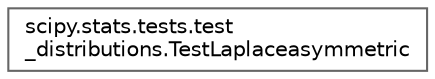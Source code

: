 digraph "Graphical Class Hierarchy"
{
 // LATEX_PDF_SIZE
  bgcolor="transparent";
  edge [fontname=Helvetica,fontsize=10,labelfontname=Helvetica,labelfontsize=10];
  node [fontname=Helvetica,fontsize=10,shape=box,height=0.2,width=0.4];
  rankdir="LR";
  Node0 [id="Node000000",label="scipy.stats.tests.test\l_distributions.TestLaplaceasymmetric",height=0.2,width=0.4,color="grey40", fillcolor="white", style="filled",URL="$dd/d8b/classscipy_1_1stats_1_1tests_1_1test__distributions_1_1TestLaplaceasymmetric.html",tooltip=" "];
}
